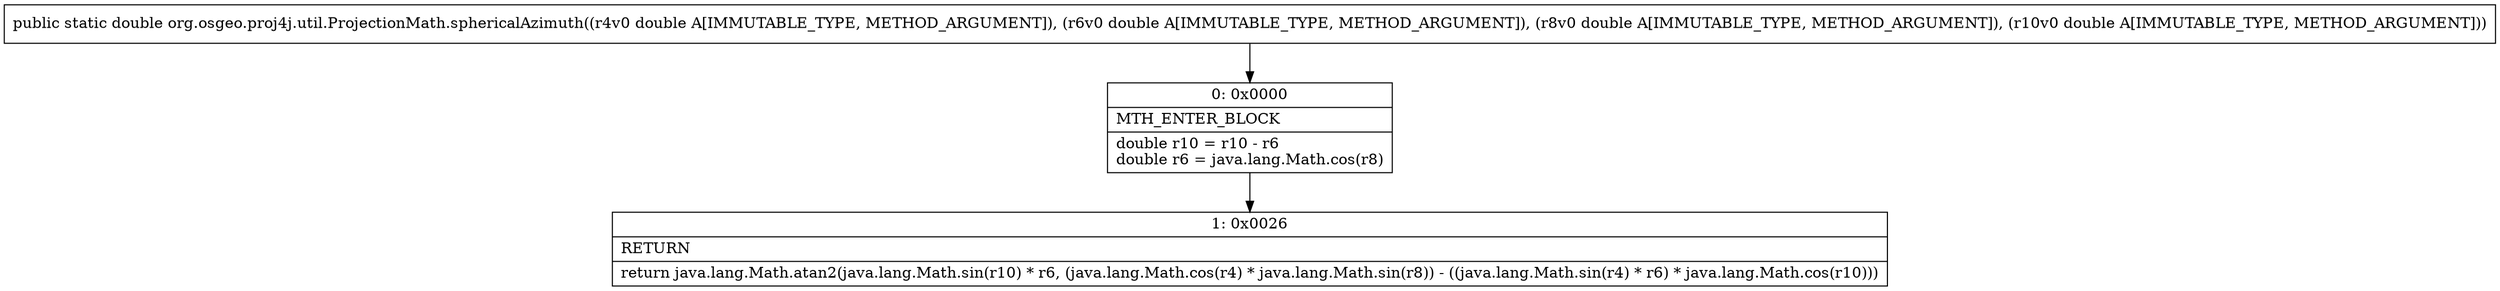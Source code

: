 digraph "CFG fororg.osgeo.proj4j.util.ProjectionMath.sphericalAzimuth(DDDD)D" {
Node_0 [shape=record,label="{0\:\ 0x0000|MTH_ENTER_BLOCK\l|double r10 = r10 \- r6\ldouble r6 = java.lang.Math.cos(r8)\l}"];
Node_1 [shape=record,label="{1\:\ 0x0026|RETURN\l|return java.lang.Math.atan2(java.lang.Math.sin(r10) * r6, (java.lang.Math.cos(r4) * java.lang.Math.sin(r8)) \- ((java.lang.Math.sin(r4) * r6) * java.lang.Math.cos(r10)))\l}"];
MethodNode[shape=record,label="{public static double org.osgeo.proj4j.util.ProjectionMath.sphericalAzimuth((r4v0 double A[IMMUTABLE_TYPE, METHOD_ARGUMENT]), (r6v0 double A[IMMUTABLE_TYPE, METHOD_ARGUMENT]), (r8v0 double A[IMMUTABLE_TYPE, METHOD_ARGUMENT]), (r10v0 double A[IMMUTABLE_TYPE, METHOD_ARGUMENT])) }"];
MethodNode -> Node_0;
Node_0 -> Node_1;
}

